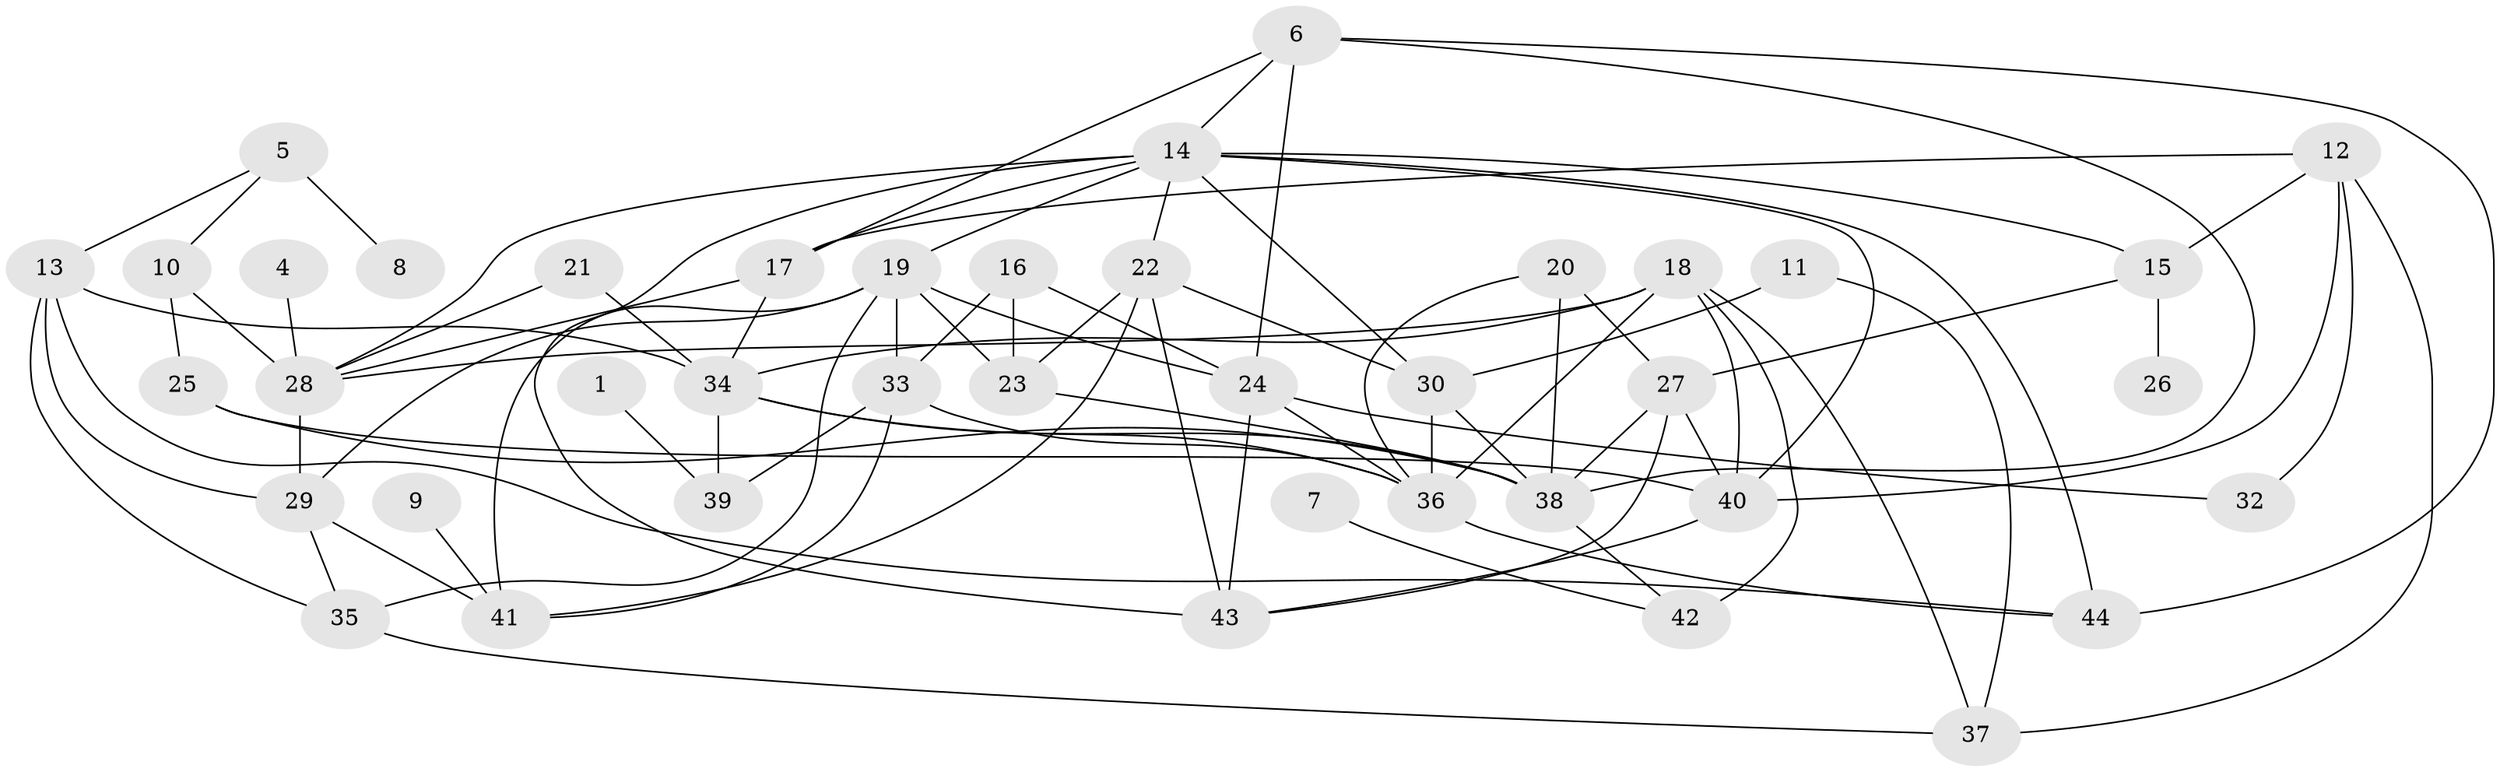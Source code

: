 // original degree distribution, {1: 0.14942528735632185, 0: 0.034482758620689655, 5: 0.11494252873563218, 2: 0.1839080459770115, 4: 0.13793103448275862, 3: 0.28735632183908044, 6: 0.034482758620689655, 7: 0.04597701149425287, 8: 0.011494252873563218}
// Generated by graph-tools (version 1.1) at 2025/00/03/09/25 03:00:55]
// undirected, 41 vertices, 86 edges
graph export_dot {
graph [start="1"]
  node [color=gray90,style=filled];
  1;
  4;
  5;
  6;
  7;
  8;
  9;
  10;
  11;
  12;
  13;
  14;
  15;
  16;
  17;
  18;
  19;
  20;
  21;
  22;
  23;
  24;
  25;
  26;
  27;
  28;
  29;
  30;
  32;
  33;
  34;
  35;
  36;
  37;
  38;
  39;
  40;
  41;
  42;
  43;
  44;
  1 -- 39 [weight=1.0];
  4 -- 28 [weight=1.0];
  5 -- 8 [weight=2.0];
  5 -- 10 [weight=1.0];
  5 -- 13 [weight=1.0];
  6 -- 14 [weight=1.0];
  6 -- 17 [weight=1.0];
  6 -- 24 [weight=1.0];
  6 -- 38 [weight=1.0];
  6 -- 44 [weight=1.0];
  7 -- 42 [weight=1.0];
  9 -- 41 [weight=1.0];
  10 -- 25 [weight=1.0];
  10 -- 28 [weight=1.0];
  11 -- 30 [weight=1.0];
  11 -- 37 [weight=1.0];
  12 -- 15 [weight=1.0];
  12 -- 17 [weight=1.0];
  12 -- 32 [weight=1.0];
  12 -- 37 [weight=1.0];
  12 -- 40 [weight=1.0];
  13 -- 29 [weight=1.0];
  13 -- 34 [weight=1.0];
  13 -- 35 [weight=1.0];
  13 -- 44 [weight=1.0];
  14 -- 15 [weight=1.0];
  14 -- 17 [weight=1.0];
  14 -- 19 [weight=1.0];
  14 -- 22 [weight=1.0];
  14 -- 28 [weight=1.0];
  14 -- 30 [weight=1.0];
  14 -- 40 [weight=1.0];
  14 -- 43 [weight=1.0];
  14 -- 44 [weight=1.0];
  15 -- 26 [weight=1.0];
  15 -- 27 [weight=1.0];
  16 -- 23 [weight=1.0];
  16 -- 24 [weight=1.0];
  16 -- 33 [weight=1.0];
  17 -- 28 [weight=1.0];
  17 -- 34 [weight=1.0];
  18 -- 28 [weight=1.0];
  18 -- 34 [weight=1.0];
  18 -- 36 [weight=1.0];
  18 -- 37 [weight=1.0];
  18 -- 40 [weight=1.0];
  18 -- 42 [weight=2.0];
  19 -- 23 [weight=1.0];
  19 -- 24 [weight=1.0];
  19 -- 29 [weight=1.0];
  19 -- 33 [weight=1.0];
  19 -- 35 [weight=1.0];
  19 -- 41 [weight=1.0];
  20 -- 27 [weight=1.0];
  20 -- 36 [weight=1.0];
  20 -- 38 [weight=1.0];
  21 -- 28 [weight=1.0];
  21 -- 34 [weight=1.0];
  22 -- 23 [weight=1.0];
  22 -- 30 [weight=1.0];
  22 -- 41 [weight=1.0];
  22 -- 43 [weight=1.0];
  23 -- 38 [weight=1.0];
  24 -- 32 [weight=1.0];
  24 -- 36 [weight=2.0];
  24 -- 43 [weight=1.0];
  25 -- 38 [weight=1.0];
  25 -- 40 [weight=1.0];
  27 -- 38 [weight=1.0];
  27 -- 40 [weight=1.0];
  27 -- 43 [weight=1.0];
  28 -- 29 [weight=1.0];
  29 -- 35 [weight=1.0];
  29 -- 41 [weight=1.0];
  30 -- 36 [weight=1.0];
  30 -- 38 [weight=1.0];
  33 -- 36 [weight=2.0];
  33 -- 39 [weight=1.0];
  33 -- 41 [weight=1.0];
  34 -- 36 [weight=1.0];
  34 -- 38 [weight=1.0];
  34 -- 39 [weight=1.0];
  35 -- 37 [weight=1.0];
  36 -- 44 [weight=2.0];
  38 -- 42 [weight=1.0];
  40 -- 43 [weight=1.0];
}
